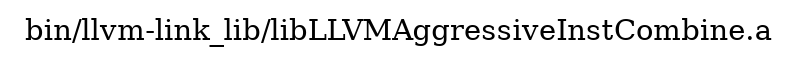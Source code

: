 digraph "bin/llvm-link_lib/libLLVMAggressiveInstCombine.a" {
	label="bin/llvm-link_lib/libLLVMAggressiveInstCombine.a";
	rankdir=LR;

}
